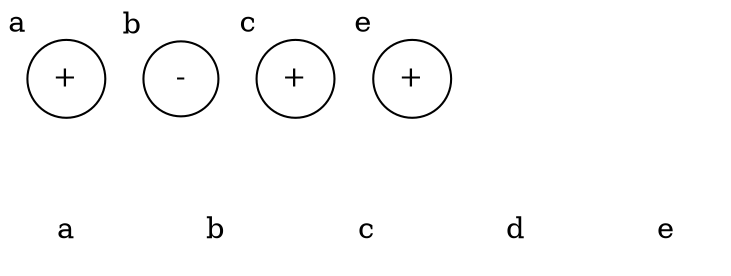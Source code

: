 graph g {
  a [label="a", shape="none"]
  b [label="b", shape="none"]
  c [label="c", shape="none"]
  0 [label="+", xlabel="a", shape="circle"]
  d [label="d", shape="none"]
  1 [label="-", xlabel="b", shape="circle"]
  2 [label="+", xlabel="c", shape="circle"]
  e [label="e", shape="none"]
  3 [label="+", xlabel="e", shape="circle"]
  {rank=sink a b c d e }
}
